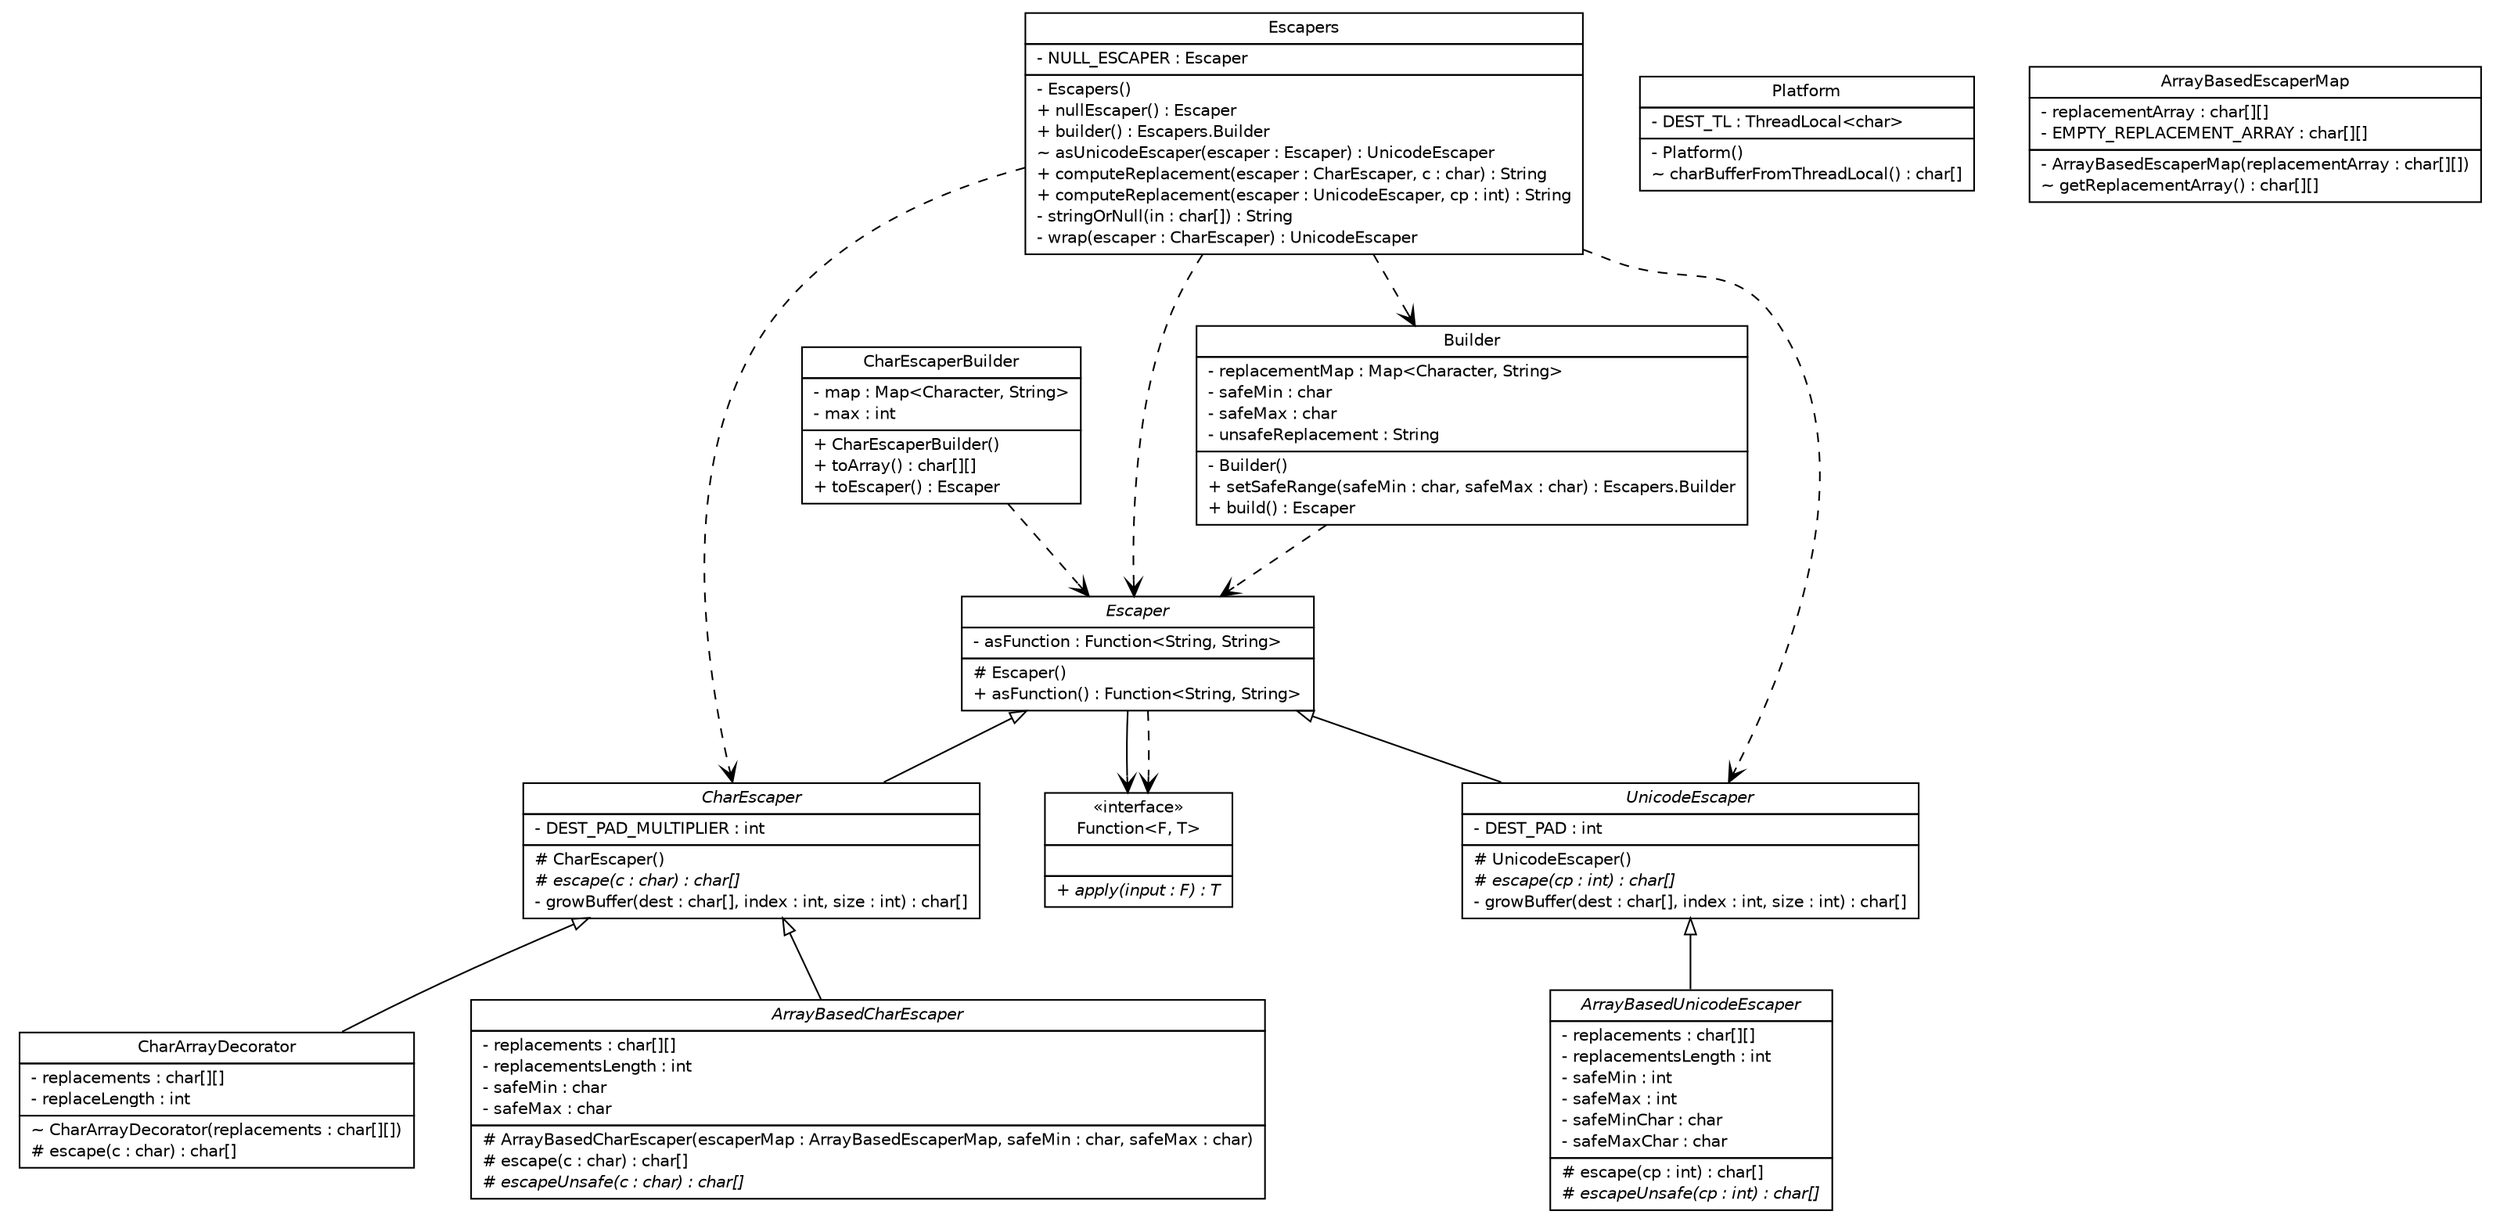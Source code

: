 #!/usr/local/bin/dot
#
# Class diagram 
# Generated by UMLGraph version R5_7_2-32-g40b5a6 (http://www.spinellis.gr/umlgraph/)
#

digraph G {
	edge [fontname="Helvetica",fontsize=10,labelfontname="Helvetica",labelfontsize=10];
	node [fontname="Helvetica",fontsize=10,shape=plaintext];
	nodesep=0.25;
	ranksep=0.5;
	// com.google.common.escape.CharEscaperBuilder
	c0 [label=<<table title="com.google.common.escape.CharEscaperBuilder" border="0" cellborder="1" cellspacing="0" cellpadding="2" port="p">
		<tr><td><table border="0" cellspacing="0" cellpadding="1">
<tr><td align="center" balign="center"> CharEscaperBuilder </td></tr>
		</table></td></tr>
		<tr><td><table border="0" cellspacing="0" cellpadding="1">
<tr><td align="left" balign="left"> - map : Map&lt;Character, String&gt; </td></tr>
<tr><td align="left" balign="left"> - max : int </td></tr>
		</table></td></tr>
		<tr><td><table border="0" cellspacing="0" cellpadding="1">
<tr><td align="left" balign="left"> + CharEscaperBuilder() </td></tr>
<tr><td align="left" balign="left"> + toArray() : char[][] </td></tr>
<tr><td align="left" balign="left"> + toEscaper() : Escaper </td></tr>
		</table></td></tr>
		</table>>, URL="null", fontname="Helvetica", fontcolor="black", fontsize=10.0];
	// com.google.common.escape.CharEscaperBuilder.CharArrayDecorator
	c1 [label=<<table title="com.google.common.escape.CharEscaperBuilder.CharArrayDecorator" border="0" cellborder="1" cellspacing="0" cellpadding="2" port="p">
		<tr><td><table border="0" cellspacing="0" cellpadding="1">
<tr><td align="center" balign="center"> CharArrayDecorator </td></tr>
		</table></td></tr>
		<tr><td><table border="0" cellspacing="0" cellpadding="1">
<tr><td align="left" balign="left"> - replacements : char[][] </td></tr>
<tr><td align="left" balign="left"> - replaceLength : int </td></tr>
		</table></td></tr>
		<tr><td><table border="0" cellspacing="0" cellpadding="1">
<tr><td align="left" balign="left"> ~ CharArrayDecorator(replacements : char[][]) </td></tr>
<tr><td align="left" balign="left"> # escape(c : char) : char[] </td></tr>
		</table></td></tr>
		</table>>, URL="null", fontname="Helvetica", fontcolor="black", fontsize=10.0];
	// com.google.common.escape.Platform
	c2 [label=<<table title="com.google.common.escape.Platform" border="0" cellborder="1" cellspacing="0" cellpadding="2" port="p">
		<tr><td><table border="0" cellspacing="0" cellpadding="1">
<tr><td align="center" balign="center"> Platform </td></tr>
		</table></td></tr>
		<tr><td><table border="0" cellspacing="0" cellpadding="1">
<tr><td align="left" balign="left"> - DEST_TL : ThreadLocal&lt;char&gt; </td></tr>
		</table></td></tr>
		<tr><td><table border="0" cellspacing="0" cellpadding="1">
<tr><td align="left" balign="left"> - Platform() </td></tr>
<tr><td align="left" balign="left"> ~ charBufferFromThreadLocal() : char[] </td></tr>
		</table></td></tr>
		</table>>, URL="null", fontname="Helvetica", fontcolor="black", fontsize=10.0];
	// com.google.common.escape.ArrayBasedEscaperMap
	c3 [label=<<table title="com.google.common.escape.ArrayBasedEscaperMap" border="0" cellborder="1" cellspacing="0" cellpadding="2" port="p">
		<tr><td><table border="0" cellspacing="0" cellpadding="1">
<tr><td align="center" balign="center"> ArrayBasedEscaperMap </td></tr>
		</table></td></tr>
		<tr><td><table border="0" cellspacing="0" cellpadding="1">
<tr><td align="left" balign="left"> - replacementArray : char[][] </td></tr>
<tr><td align="left" balign="left"> - EMPTY_REPLACEMENT_ARRAY : char[][] </td></tr>
		</table></td></tr>
		<tr><td><table border="0" cellspacing="0" cellpadding="1">
<tr><td align="left" balign="left"> - ArrayBasedEscaperMap(replacementArray : char[][]) </td></tr>
<tr><td align="left" balign="left"> ~ getReplacementArray() : char[][] </td></tr>
		</table></td></tr>
		</table>>, URL="null", fontname="Helvetica", fontcolor="black", fontsize=10.0];
	// com.google.common.escape.ArrayBasedCharEscaper
	c4 [label=<<table title="com.google.common.escape.ArrayBasedCharEscaper" border="0" cellborder="1" cellspacing="0" cellpadding="2" port="p">
		<tr><td><table border="0" cellspacing="0" cellpadding="1">
<tr><td align="center" balign="center"><font face="Helvetica-Oblique"> ArrayBasedCharEscaper </font></td></tr>
		</table></td></tr>
		<tr><td><table border="0" cellspacing="0" cellpadding="1">
<tr><td align="left" balign="left"> - replacements : char[][] </td></tr>
<tr><td align="left" balign="left"> - replacementsLength : int </td></tr>
<tr><td align="left" balign="left"> - safeMin : char </td></tr>
<tr><td align="left" balign="left"> - safeMax : char </td></tr>
		</table></td></tr>
		<tr><td><table border="0" cellspacing="0" cellpadding="1">
<tr><td align="left" balign="left"> # ArrayBasedCharEscaper(escaperMap : ArrayBasedEscaperMap, safeMin : char, safeMax : char) </td></tr>
<tr><td align="left" balign="left"> # escape(c : char) : char[] </td></tr>
<tr><td align="left" balign="left"><font face="Helvetica-Oblique" point-size="10.0"> # escapeUnsafe(c : char) : char[] </font></td></tr>
		</table></td></tr>
		</table>>, URL="null", fontname="Helvetica", fontcolor="black", fontsize=10.0];
	// com.google.common.escape.CharEscaper
	c5 [label=<<table title="com.google.common.escape.CharEscaper" border="0" cellborder="1" cellspacing="0" cellpadding="2" port="p">
		<tr><td><table border="0" cellspacing="0" cellpadding="1">
<tr><td align="center" balign="center"><font face="Helvetica-Oblique"> CharEscaper </font></td></tr>
		</table></td></tr>
		<tr><td><table border="0" cellspacing="0" cellpadding="1">
<tr><td align="left" balign="left"> - DEST_PAD_MULTIPLIER : int </td></tr>
		</table></td></tr>
		<tr><td><table border="0" cellspacing="0" cellpadding="1">
<tr><td align="left" balign="left"> # CharEscaper() </td></tr>
<tr><td align="left" balign="left"><font face="Helvetica-Oblique" point-size="10.0"> # escape(c : char) : char[] </font></td></tr>
<tr><td align="left" balign="left"> - growBuffer(dest : char[], index : int, size : int) : char[] </td></tr>
		</table></td></tr>
		</table>>, URL="null", fontname="Helvetica", fontcolor="black", fontsize=10.0];
	// com.google.common.escape.UnicodeEscaper
	c6 [label=<<table title="com.google.common.escape.UnicodeEscaper" border="0" cellborder="1" cellspacing="0" cellpadding="2" port="p">
		<tr><td><table border="0" cellspacing="0" cellpadding="1">
<tr><td align="center" balign="center"><font face="Helvetica-Oblique"> UnicodeEscaper </font></td></tr>
		</table></td></tr>
		<tr><td><table border="0" cellspacing="0" cellpadding="1">
<tr><td align="left" balign="left"> - DEST_PAD : int </td></tr>
		</table></td></tr>
		<tr><td><table border="0" cellspacing="0" cellpadding="1">
<tr><td align="left" balign="left"> # UnicodeEscaper() </td></tr>
<tr><td align="left" balign="left"><font face="Helvetica-Oblique" point-size="10.0"> # escape(cp : int) : char[] </font></td></tr>
<tr><td align="left" balign="left"> - growBuffer(dest : char[], index : int, size : int) : char[] </td></tr>
		</table></td></tr>
		</table>>, URL="null", fontname="Helvetica", fontcolor="black", fontsize=10.0];
	// com.google.common.escape.ArrayBasedUnicodeEscaper
	c7 [label=<<table title="com.google.common.escape.ArrayBasedUnicodeEscaper" border="0" cellborder="1" cellspacing="0" cellpadding="2" port="p">
		<tr><td><table border="0" cellspacing="0" cellpadding="1">
<tr><td align="center" balign="center"><font face="Helvetica-Oblique"> ArrayBasedUnicodeEscaper </font></td></tr>
		</table></td></tr>
		<tr><td><table border="0" cellspacing="0" cellpadding="1">
<tr><td align="left" balign="left"> - replacements : char[][] </td></tr>
<tr><td align="left" balign="left"> - replacementsLength : int </td></tr>
<tr><td align="left" balign="left"> - safeMin : int </td></tr>
<tr><td align="left" balign="left"> - safeMax : int </td></tr>
<tr><td align="left" balign="left"> - safeMinChar : char </td></tr>
<tr><td align="left" balign="left"> - safeMaxChar : char </td></tr>
		</table></td></tr>
		<tr><td><table border="0" cellspacing="0" cellpadding="1">
<tr><td align="left" balign="left"> # escape(cp : int) : char[] </td></tr>
<tr><td align="left" balign="left"><font face="Helvetica-Oblique" point-size="10.0"> # escapeUnsafe(cp : int) : char[] </font></td></tr>
		</table></td></tr>
		</table>>, URL="null", fontname="Helvetica", fontcolor="black", fontsize=10.0];
	// com.google.common.escape.Escaper
	c8 [label=<<table title="com.google.common.escape.Escaper" border="0" cellborder="1" cellspacing="0" cellpadding="2" port="p">
		<tr><td><table border="0" cellspacing="0" cellpadding="1">
<tr><td align="center" balign="center"><font face="Helvetica-Oblique"> Escaper </font></td></tr>
		</table></td></tr>
		<tr><td><table border="0" cellspacing="0" cellpadding="1">
<tr><td align="left" balign="left"> - asFunction : Function&lt;String, String&gt; </td></tr>
		</table></td></tr>
		<tr><td><table border="0" cellspacing="0" cellpadding="1">
<tr><td align="left" balign="left"> # Escaper() </td></tr>
<tr><td align="left" balign="left"> + asFunction() : Function&lt;String, String&gt; </td></tr>
		</table></td></tr>
		</table>>, URL="null", fontname="Helvetica", fontcolor="black", fontsize=10.0];
	// com.google.common.escape.Escapers
	c9 [label=<<table title="com.google.common.escape.Escapers" border="0" cellborder="1" cellspacing="0" cellpadding="2" port="p">
		<tr><td><table border="0" cellspacing="0" cellpadding="1">
<tr><td align="center" balign="center"> Escapers </td></tr>
		</table></td></tr>
		<tr><td><table border="0" cellspacing="0" cellpadding="1">
<tr><td align="left" balign="left"> - NULL_ESCAPER : Escaper </td></tr>
		</table></td></tr>
		<tr><td><table border="0" cellspacing="0" cellpadding="1">
<tr><td align="left" balign="left"> - Escapers() </td></tr>
<tr><td align="left" balign="left"> + nullEscaper() : Escaper </td></tr>
<tr><td align="left" balign="left"> + builder() : Escapers.Builder </td></tr>
<tr><td align="left" balign="left"> ~ asUnicodeEscaper(escaper : Escaper) : UnicodeEscaper </td></tr>
<tr><td align="left" balign="left"> + computeReplacement(escaper : CharEscaper, c : char) : String </td></tr>
<tr><td align="left" balign="left"> + computeReplacement(escaper : UnicodeEscaper, cp : int) : String </td></tr>
<tr><td align="left" balign="left"> - stringOrNull(in : char[]) : String </td></tr>
<tr><td align="left" balign="left"> - wrap(escaper : CharEscaper) : UnicodeEscaper </td></tr>
		</table></td></tr>
		</table>>, URL="null", fontname="Helvetica", fontcolor="black", fontsize=10.0];
	// com.google.common.escape.Escapers.Builder
	c10 [label=<<table title="com.google.common.escape.Escapers.Builder" border="0" cellborder="1" cellspacing="0" cellpadding="2" port="p">
		<tr><td><table border="0" cellspacing="0" cellpadding="1">
<tr><td align="center" balign="center"> Builder </td></tr>
		</table></td></tr>
		<tr><td><table border="0" cellspacing="0" cellpadding="1">
<tr><td align="left" balign="left"> - replacementMap : Map&lt;Character, String&gt; </td></tr>
<tr><td align="left" balign="left"> - safeMin : char </td></tr>
<tr><td align="left" balign="left"> - safeMax : char </td></tr>
<tr><td align="left" balign="left"> - unsafeReplacement : String </td></tr>
		</table></td></tr>
		<tr><td><table border="0" cellspacing="0" cellpadding="1">
<tr><td align="left" balign="left"> - Builder() </td></tr>
<tr><td align="left" balign="left"> + setSafeRange(safeMin : char, safeMax : char) : Escapers.Builder </td></tr>
<tr><td align="left" balign="left"> + build() : Escaper </td></tr>
		</table></td></tr>
		</table>>, URL="null", fontname="Helvetica", fontcolor="black", fontsize=10.0];
	//com.google.common.escape.CharEscaperBuilder.CharArrayDecorator extends com.google.common.escape.CharEscaper
	c5:p -> c1:p [dir=back,arrowtail=empty];
	//com.google.common.escape.ArrayBasedCharEscaper extends com.google.common.escape.CharEscaper
	c5:p -> c4:p [dir=back,arrowtail=empty];
	//com.google.common.escape.CharEscaper extends com.google.common.escape.Escaper
	c8:p -> c5:p [dir=back,arrowtail=empty];
	//com.google.common.escape.UnicodeEscaper extends com.google.common.escape.Escaper
	c8:p -> c6:p [dir=back,arrowtail=empty];
	//com.google.common.escape.ArrayBasedUnicodeEscaper extends com.google.common.escape.UnicodeEscaper
	c6:p -> c7:p [dir=back,arrowtail=empty];
	// com.google.common.escape.Escaper NAVASSOC com.google.common.base.Function<F, T>
	c8:p -> c11:p [taillabel="", label="", headlabel="", fontname="Helvetica", fontcolor="black", fontsize=10.0, color="black", arrowhead=open];
	// com.google.common.escape.CharEscaperBuilder DEPEND com.google.common.escape.Escaper
	c0:p -> c8:p [taillabel="", label="", headlabel="", fontname="Helvetica", fontcolor="black", fontsize=10.0, color="black", arrowhead=open, style=dashed];
	// com.google.common.escape.Escaper DEPEND com.google.common.base.Function<F, T>
	c8:p -> c11:p [taillabel="", label="", headlabel="", fontname="Helvetica", fontcolor="black", fontsize=10.0, color="black", arrowhead=open, style=dashed];
	// com.google.common.escape.Escapers DEPEND com.google.common.escape.Escaper
	c9:p -> c8:p [taillabel="", label="", headlabel="", fontname="Helvetica", fontcolor="black", fontsize=10.0, color="black", arrowhead=open, style=dashed];
	// com.google.common.escape.Escapers DEPEND com.google.common.escape.Escapers.Builder
	c9:p -> c10:p [taillabel="", label="", headlabel="", fontname="Helvetica", fontcolor="black", fontsize=10.0, color="black", arrowhead=open, style=dashed];
	// com.google.common.escape.Escapers DEPEND com.google.common.escape.UnicodeEscaper
	c9:p -> c6:p [taillabel="", label="", headlabel="", fontname="Helvetica", fontcolor="black", fontsize=10.0, color="black", arrowhead=open, style=dashed];
	// com.google.common.escape.Escapers DEPEND com.google.common.escape.CharEscaper
	c9:p -> c5:p [taillabel="", label="", headlabel="", fontname="Helvetica", fontcolor="black", fontsize=10.0, color="black", arrowhead=open, style=dashed];
	// com.google.common.escape.Escapers.Builder DEPEND com.google.common.escape.Escaper
	c10:p -> c8:p [taillabel="", label="", headlabel="", fontname="Helvetica", fontcolor="black", fontsize=10.0, color="black", arrowhead=open, style=dashed];
	// com.google.common.base.Function<F, T>
	c11 [label=<<table title="com.google.common.base.Function" border="0" cellborder="1" cellspacing="0" cellpadding="2" port="p" href="http://docs.oracle.com/javase/7/docs/api/com/google/common/base/Function.html" target="_parent">
		<tr><td><table border="0" cellspacing="0" cellpadding="1">
<tr><td align="center" balign="center"> &#171;interface&#187; </td></tr>
<tr><td align="center" balign="center"> Function&lt;F, T&gt; </td></tr>
		</table></td></tr>
		<tr><td><table border="0" cellspacing="0" cellpadding="1">
<tr><td align="left" balign="left">  </td></tr>
		</table></td></tr>
		<tr><td><table border="0" cellspacing="0" cellpadding="1">
<tr><td align="left" balign="left"><font face="Helvetica-Oblique" point-size="10.0"> + apply(input : F) : T </font></td></tr>
		</table></td></tr>
		</table>>, URL="http://docs.oracle.com/javase/7/docs/api/com/google/common/base/Function.html", fontname="Helvetica", fontcolor="black", fontsize=10.0];
}


